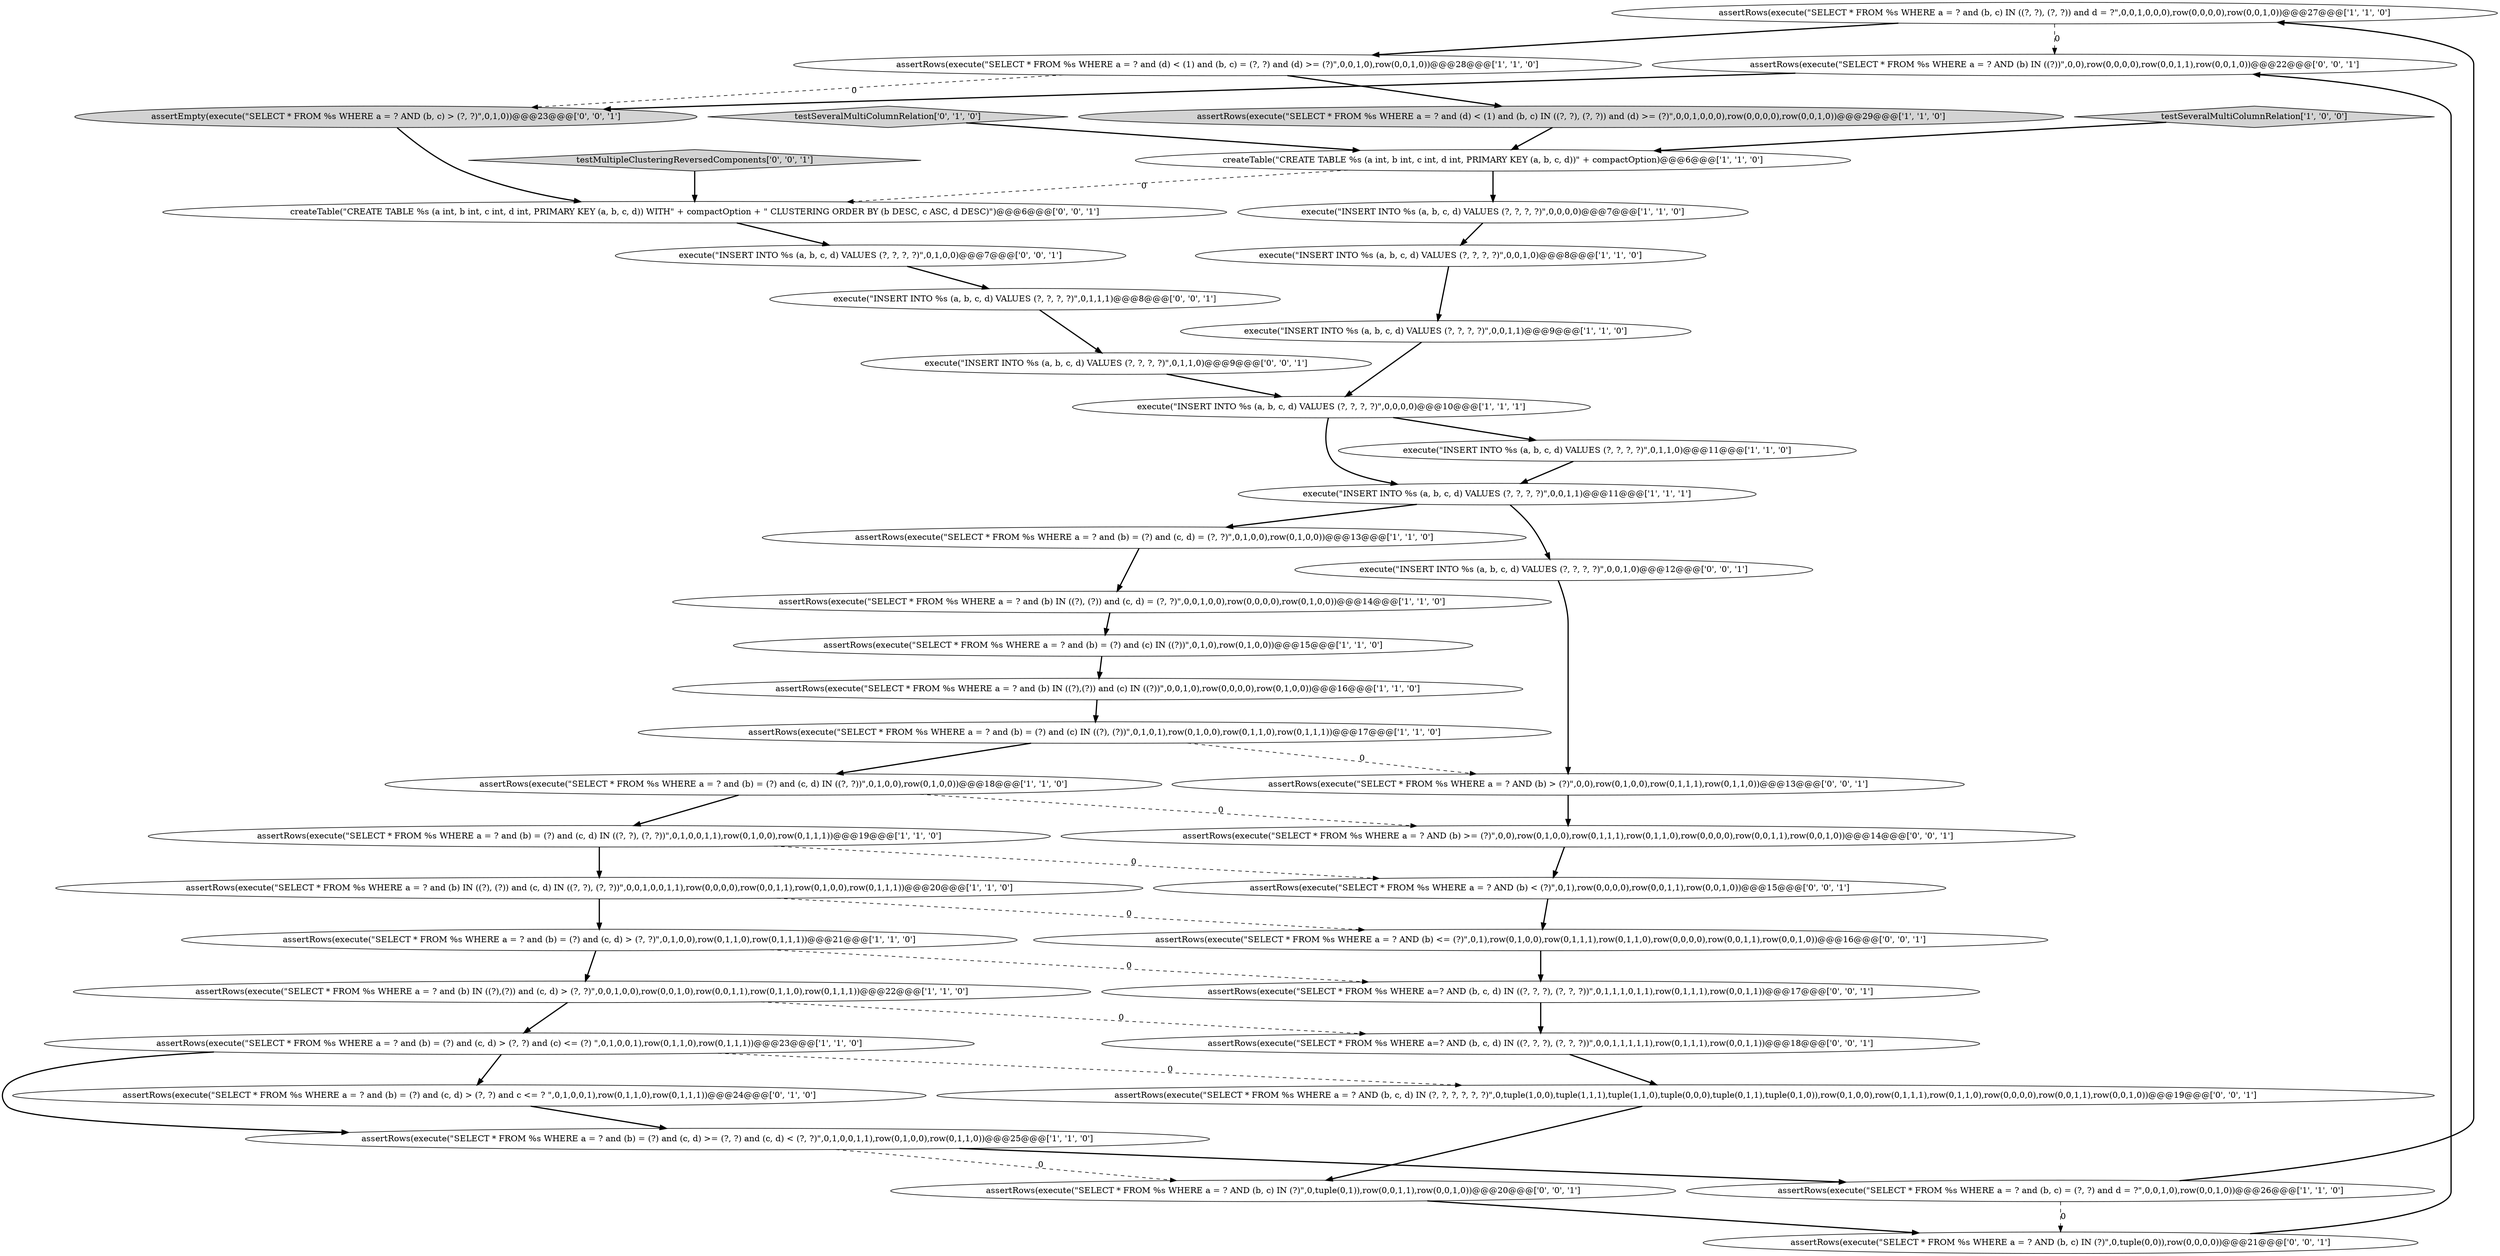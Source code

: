 digraph {
16 [style = filled, label = "assertRows(execute(\"SELECT * FROM %s WHERE a = ? and (b, c) IN ((?, ?), (?, ?)) and d = ?\",0,0,1,0,0,0),row(0,0,0,0),row(0,0,1,0))@@@27@@@['1', '1', '0']", fillcolor = white, shape = ellipse image = "AAA0AAABBB1BBB"];
25 [style = filled, label = "assertRows(execute(\"SELECT * FROM %s WHERE a = ? and (b) = (?) and (c, d) > (?, ?) and c <= ? \",0,1,0,0,1),row(0,1,1,0),row(0,1,1,1))@@@24@@@['0', '1', '0']", fillcolor = white, shape = ellipse image = "AAA1AAABBB2BBB"];
23 [style = filled, label = "assertRows(execute(\"SELECT * FROM %s WHERE a = ? and (b) = (?) and (c, d) >= (?, ?) and (c, d) < (?, ?)\",0,1,0,0,1,1),row(0,1,0,0),row(0,1,1,0))@@@25@@@['1', '1', '0']", fillcolor = white, shape = ellipse image = "AAA0AAABBB1BBB"];
35 [style = filled, label = "assertRows(execute(\"SELECT * FROM %s WHERE a = ? AND (b) IN ((?))\",0,0),row(0,0,0,0),row(0,0,1,1),row(0,0,1,0))@@@22@@@['0', '0', '1']", fillcolor = white, shape = ellipse image = "AAA0AAABBB3BBB"];
38 [style = filled, label = "assertRows(execute(\"SELECT * FROM %s WHERE a = ? AND (b, c) IN (?)\",0,tuple(0,1)),row(0,0,1,1),row(0,0,1,0))@@@20@@@['0', '0', '1']", fillcolor = white, shape = ellipse image = "AAA0AAABBB3BBB"];
27 [style = filled, label = "assertRows(execute(\"SELECT * FROM %s WHERE a = ? AND (b) >= (?)\",0,0),row(0,1,0,0),row(0,1,1,1),row(0,1,1,0),row(0,0,0,0),row(0,0,1,1),row(0,0,1,0))@@@14@@@['0', '0', '1']", fillcolor = white, shape = ellipse image = "AAA0AAABBB3BBB"];
15 [style = filled, label = "assertRows(execute(\"SELECT * FROM %s WHERE a = ? and (b) = (?) and (c, d) IN ((?, ?), (?, ?))\",0,1,0,0,1,1),row(0,1,0,0),row(0,1,1,1))@@@19@@@['1', '1', '0']", fillcolor = white, shape = ellipse image = "AAA0AAABBB1BBB"];
9 [style = filled, label = "assertRows(execute(\"SELECT * FROM %s WHERE a = ? and (b) = (?) and (c) IN ((?), (?))\",0,1,0,1),row(0,1,0,0),row(0,1,1,0),row(0,1,1,1))@@@17@@@['1', '1', '0']", fillcolor = white, shape = ellipse image = "AAA0AAABBB1BBB"];
20 [style = filled, label = "assertRows(execute(\"SELECT * FROM %s WHERE a = ? and (b) = (?) and (c, d) > (?, ?)\",0,1,0,0),row(0,1,1,0),row(0,1,1,1))@@@21@@@['1', '1', '0']", fillcolor = white, shape = ellipse image = "AAA0AAABBB1BBB"];
7 [style = filled, label = "execute(\"INSERT INTO %s (a, b, c, d) VALUES (?, ?, ?, ?)\",0,1,1,0)@@@11@@@['1', '1', '0']", fillcolor = white, shape = ellipse image = "AAA0AAABBB1BBB"];
31 [style = filled, label = "testMultipleClusteringReversedComponents['0', '0', '1']", fillcolor = lightgray, shape = diamond image = "AAA0AAABBB3BBB"];
8 [style = filled, label = "assertRows(execute(\"SELECT * FROM %s WHERE a = ? and (b) = (?) and (c, d) = (?, ?)\",0,1,0,0),row(0,1,0,0))@@@13@@@['1', '1', '0']", fillcolor = white, shape = ellipse image = "AAA0AAABBB1BBB"];
36 [style = filled, label = "execute(\"INSERT INTO %s (a, b, c, d) VALUES (?, ?, ?, ?)\",0,1,1,1)@@@8@@@['0', '0', '1']", fillcolor = white, shape = ellipse image = "AAA0AAABBB3BBB"];
24 [style = filled, label = "testSeveralMultiColumnRelation['0', '1', '0']", fillcolor = lightgray, shape = diamond image = "AAA0AAABBB2BBB"];
13 [style = filled, label = "assertRows(execute(\"SELECT * FROM %s WHERE a = ? and (b) IN ((?),(?)) and (c) IN ((?))\",0,0,1,0),row(0,0,0,0),row(0,1,0,0))@@@16@@@['1', '1', '0']", fillcolor = white, shape = ellipse image = "AAA0AAABBB1BBB"];
22 [style = filled, label = "assertRows(execute(\"SELECT * FROM %s WHERE a = ? and (b) = (?) and (c) IN ((?))\",0,1,0),row(0,1,0,0))@@@15@@@['1', '1', '0']", fillcolor = white, shape = ellipse image = "AAA0AAABBB1BBB"];
26 [style = filled, label = "assertRows(execute(\"SELECT * FROM %s WHERE a = ? AND (b) < (?)\",0,1),row(0,0,0,0),row(0,0,1,1),row(0,0,1,0))@@@15@@@['0', '0', '1']", fillcolor = white, shape = ellipse image = "AAA0AAABBB3BBB"];
14 [style = filled, label = "assertRows(execute(\"SELECT * FROM %s WHERE a = ? and (b) IN ((?), (?)) and (c, d) = (?, ?)\",0,0,1,0,0),row(0,0,0,0),row(0,1,0,0))@@@14@@@['1', '1', '0']", fillcolor = white, shape = ellipse image = "AAA0AAABBB1BBB"];
28 [style = filled, label = "assertEmpty(execute(\"SELECT * FROM %s WHERE a = ? AND (b, c) > (?, ?)\",0,1,0))@@@23@@@['0', '0', '1']", fillcolor = lightgray, shape = ellipse image = "AAA0AAABBB3BBB"];
17 [style = filled, label = "execute(\"INSERT INTO %s (a, b, c, d) VALUES (?, ?, ?, ?)\",0,0,1,0)@@@8@@@['1', '1', '0']", fillcolor = white, shape = ellipse image = "AAA0AAABBB1BBB"];
1 [style = filled, label = "assertRows(execute(\"SELECT * FROM %s WHERE a = ? and (b, c) = (?, ?) and d = ?\",0,0,1,0),row(0,0,1,0))@@@26@@@['1', '1', '0']", fillcolor = white, shape = ellipse image = "AAA0AAABBB1BBB"];
41 [style = filled, label = "execute(\"INSERT INTO %s (a, b, c, d) VALUES (?, ?, ?, ?)\",0,1,1,0)@@@9@@@['0', '0', '1']", fillcolor = white, shape = ellipse image = "AAA0AAABBB3BBB"];
40 [style = filled, label = "execute(\"INSERT INTO %s (a, b, c, d) VALUES (?, ?, ?, ?)\",0,0,1,0)@@@12@@@['0', '0', '1']", fillcolor = white, shape = ellipse image = "AAA0AAABBB3BBB"];
0 [style = filled, label = "assertRows(execute(\"SELECT * FROM %s WHERE a = ? and (b) IN ((?),(?)) and (c, d) > (?, ?)\",0,0,1,0,0),row(0,0,1,0),row(0,0,1,1),row(0,1,1,0),row(0,1,1,1))@@@22@@@['1', '1', '0']", fillcolor = white, shape = ellipse image = "AAA0AAABBB1BBB"];
37 [style = filled, label = "execute(\"INSERT INTO %s (a, b, c, d) VALUES (?, ?, ?, ?)\",0,1,0,0)@@@7@@@['0', '0', '1']", fillcolor = white, shape = ellipse image = "AAA0AAABBB3BBB"];
32 [style = filled, label = "createTable(\"CREATE TABLE %s (a int, b int, c int, d int, PRIMARY KEY (a, b, c, d)) WITH\" + compactOption + \" CLUSTERING ORDER BY (b DESC, c ASC, d DESC)\")@@@6@@@['0', '0', '1']", fillcolor = white, shape = ellipse image = "AAA0AAABBB3BBB"];
10 [style = filled, label = "assertRows(execute(\"SELECT * FROM %s WHERE a = ? and (d) < (1) and (b, c) = (?, ?) and (d) >= (?)\",0,0,1,0),row(0,0,1,0))@@@28@@@['1', '1', '0']", fillcolor = white, shape = ellipse image = "AAA0AAABBB1BBB"];
29 [style = filled, label = "assertRows(execute(\"SELECT * FROM %s WHERE a = ? AND (b) <= (?)\",0,1),row(0,1,0,0),row(0,1,1,1),row(0,1,1,0),row(0,0,0,0),row(0,0,1,1),row(0,0,1,0))@@@16@@@['0', '0', '1']", fillcolor = white, shape = ellipse image = "AAA0AAABBB3BBB"];
5 [style = filled, label = "assertRows(execute(\"SELECT * FROM %s WHERE a = ? and (b) = (?) and (c, d) > (?, ?) and (c) <= (?) \",0,1,0,0,1),row(0,1,1,0),row(0,1,1,1))@@@23@@@['1', '1', '0']", fillcolor = white, shape = ellipse image = "AAA0AAABBB1BBB"];
18 [style = filled, label = "execute(\"INSERT INTO %s (a, b, c, d) VALUES (?, ?, ?, ?)\",0,0,0,0)@@@10@@@['1', '1', '1']", fillcolor = white, shape = ellipse image = "AAA0AAABBB1BBB"];
12 [style = filled, label = "execute(\"INSERT INTO %s (a, b, c, d) VALUES (?, ?, ?, ?)\",0,0,0,0)@@@7@@@['1', '1', '0']", fillcolor = white, shape = ellipse image = "AAA0AAABBB1BBB"];
34 [style = filled, label = "assertRows(execute(\"SELECT * FROM %s WHERE a = ? AND (b, c) IN (?)\",0,tuple(0,0)),row(0,0,0,0))@@@21@@@['0', '0', '1']", fillcolor = white, shape = ellipse image = "AAA0AAABBB3BBB"];
21 [style = filled, label = "createTable(\"CREATE TABLE %s (a int, b int, c int, d int, PRIMARY KEY (a, b, c, d))\" + compactOption)@@@6@@@['1', '1', '0']", fillcolor = white, shape = ellipse image = "AAA0AAABBB1BBB"];
33 [style = filled, label = "assertRows(execute(\"SELECT * FROM %s WHERE a = ? AND (b) > (?)\",0,0),row(0,1,0,0),row(0,1,1,1),row(0,1,1,0))@@@13@@@['0', '0', '1']", fillcolor = white, shape = ellipse image = "AAA0AAABBB3BBB"];
2 [style = filled, label = "testSeveralMultiColumnRelation['1', '0', '0']", fillcolor = lightgray, shape = diamond image = "AAA0AAABBB1BBB"];
3 [style = filled, label = "execute(\"INSERT INTO %s (a, b, c, d) VALUES (?, ?, ?, ?)\",0,0,1,1)@@@9@@@['1', '1', '0']", fillcolor = white, shape = ellipse image = "AAA0AAABBB1BBB"];
39 [style = filled, label = "assertRows(execute(\"SELECT * FROM %s WHERE a=? AND (b, c, d) IN ((?, ?, ?), (?, ?, ?))\",0,1,1,1,0,1,1),row(0,1,1,1),row(0,0,1,1))@@@17@@@['0', '0', '1']", fillcolor = white, shape = ellipse image = "AAA0AAABBB3BBB"];
30 [style = filled, label = "assertRows(execute(\"SELECT * FROM %s WHERE a=? AND (b, c, d) IN ((?, ?, ?), (?, ?, ?))\",0,0,1,1,1,1,1),row(0,1,1,1),row(0,0,1,1))@@@18@@@['0', '0', '1']", fillcolor = white, shape = ellipse image = "AAA0AAABBB3BBB"];
11 [style = filled, label = "assertRows(execute(\"SELECT * FROM %s WHERE a = ? and (d) < (1) and (b, c) IN ((?, ?), (?, ?)) and (d) >= (?)\",0,0,1,0,0,0),row(0,0,0,0),row(0,0,1,0))@@@29@@@['1', '1', '0']", fillcolor = lightgray, shape = ellipse image = "AAA0AAABBB1BBB"];
42 [style = filled, label = "assertRows(execute(\"SELECT * FROM %s WHERE a = ? AND (b, c, d) IN (?, ?, ?, ?, ?, ?)\",0,tuple(1,0,0),tuple(1,1,1),tuple(1,1,0),tuple(0,0,0),tuple(0,1,1),tuple(0,1,0)),row(0,1,0,0),row(0,1,1,1),row(0,1,1,0),row(0,0,0,0),row(0,0,1,1),row(0,0,1,0))@@@19@@@['0', '0', '1']", fillcolor = white, shape = ellipse image = "AAA0AAABBB3BBB"];
6 [style = filled, label = "assertRows(execute(\"SELECT * FROM %s WHERE a = ? and (b) IN ((?), (?)) and (c, d) IN ((?, ?), (?, ?))\",0,0,1,0,0,1,1),row(0,0,0,0),row(0,0,1,1),row(0,1,0,0),row(0,1,1,1))@@@20@@@['1', '1', '0']", fillcolor = white, shape = ellipse image = "AAA0AAABBB1BBB"];
19 [style = filled, label = "assertRows(execute(\"SELECT * FROM %s WHERE a = ? and (b) = (?) and (c, d) IN ((?, ?))\",0,1,0,0),row(0,1,0,0))@@@18@@@['1', '1', '0']", fillcolor = white, shape = ellipse image = "AAA0AAABBB1BBB"];
4 [style = filled, label = "execute(\"INSERT INTO %s (a, b, c, d) VALUES (?, ?, ?, ?)\",0,0,1,1)@@@11@@@['1', '1', '1']", fillcolor = white, shape = ellipse image = "AAA0AAABBB1BBB"];
24->21 [style = bold, label=""];
25->23 [style = bold, label=""];
9->19 [style = bold, label=""];
33->27 [style = bold, label=""];
41->18 [style = bold, label=""];
8->14 [style = bold, label=""];
4->40 [style = bold, label=""];
5->42 [style = dashed, label="0"];
23->38 [style = dashed, label="0"];
11->21 [style = bold, label=""];
10->28 [style = dashed, label="0"];
20->39 [style = dashed, label="0"];
23->1 [style = bold, label=""];
9->33 [style = dashed, label="0"];
28->32 [style = bold, label=""];
32->37 [style = bold, label=""];
19->15 [style = bold, label=""];
38->34 [style = bold, label=""];
40->33 [style = bold, label=""];
4->8 [style = bold, label=""];
10->11 [style = bold, label=""];
17->3 [style = bold, label=""];
6->20 [style = bold, label=""];
3->18 [style = bold, label=""];
42->38 [style = bold, label=""];
31->32 [style = bold, label=""];
15->6 [style = bold, label=""];
16->10 [style = bold, label=""];
21->12 [style = bold, label=""];
35->28 [style = bold, label=""];
36->41 [style = bold, label=""];
37->36 [style = bold, label=""];
21->32 [style = dashed, label="0"];
12->17 [style = bold, label=""];
6->29 [style = dashed, label="0"];
5->25 [style = bold, label=""];
7->4 [style = bold, label=""];
5->23 [style = bold, label=""];
29->39 [style = bold, label=""];
0->30 [style = dashed, label="0"];
27->26 [style = bold, label=""];
34->35 [style = bold, label=""];
13->9 [style = bold, label=""];
19->27 [style = dashed, label="0"];
0->5 [style = bold, label=""];
20->0 [style = bold, label=""];
1->16 [style = bold, label=""];
1->34 [style = dashed, label="0"];
39->30 [style = bold, label=""];
15->26 [style = dashed, label="0"];
16->35 [style = dashed, label="0"];
26->29 [style = bold, label=""];
30->42 [style = bold, label=""];
2->21 [style = bold, label=""];
22->13 [style = bold, label=""];
18->4 [style = bold, label=""];
14->22 [style = bold, label=""];
18->7 [style = bold, label=""];
}
